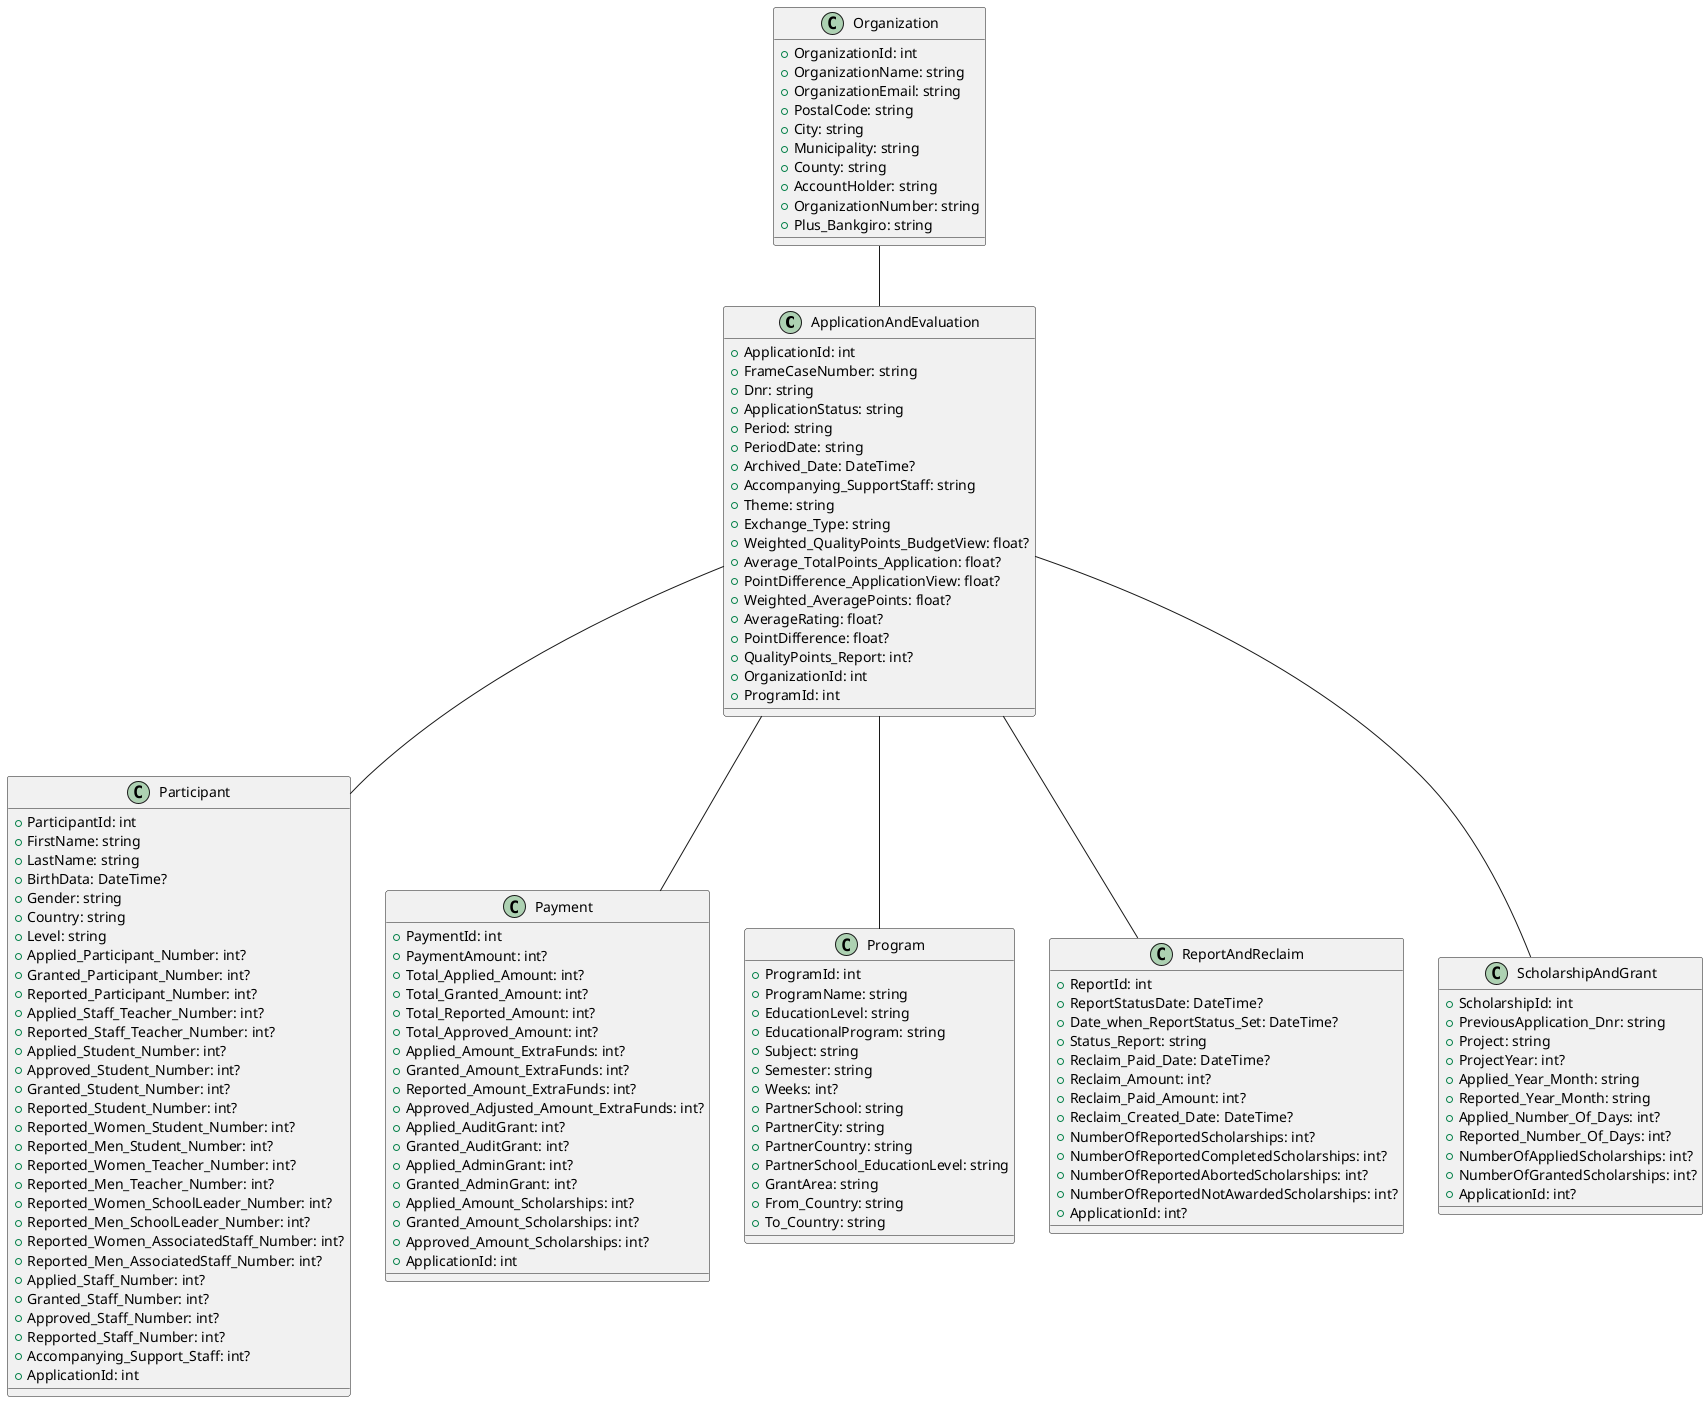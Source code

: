 @startuml
class ApplicationAndEvaluation {
    +ApplicationId: int
    +FrameCaseNumber: string
    +Dnr: string
    +ApplicationStatus: string
    +Period: string
    +PeriodDate: string
    +Archived_Date: DateTime?
    +Accompanying_SupportStaff: string
    +Theme: string
    +Exchange_Type: string
    +Weighted_QualityPoints_BudgetView: float?
    +Average_TotalPoints_Application: float?
    +PointDifference_ApplicationView: float?
    +Weighted_AveragePoints: float?
    +AverageRating: float?
    +PointDifference: float?
    +QualityPoints_Report: int?
    +OrganizationId: int
    +ProgramId: int
}

class Organization {
    +OrganizationId: int
    +OrganizationName: string
    +OrganizationEmail: string
    +PostalCode: string
    +City: string
    +Municipality: string
    +County: string
    +AccountHolder: string
    +OrganizationNumber: string
    +Plus_Bankgiro: string
}

class Participant {
    +ParticipantId: int
    +FirstName: string
    +LastName: string
    +BirthData: DateTime?
    +Gender: string
    +Country: string
    +Level: string
    +Applied_Participant_Number: int?
    +Granted_Participant_Number: int?
    +Reported_Participant_Number: int?
    +Applied_Staff_Teacher_Number: int?
    +Reported_Staff_Teacher_Number: int?
    +Applied_Student_Number: int?
    +Approved_Student_Number: int?
    +Granted_Student_Number: int?
    +Reported_Student_Number: int?
    +Reported_Women_Student_Number: int?
    +Reported_Men_Student_Number: int?
    +Reported_Women_Teacher_Number: int?
    +Reported_Men_Teacher_Number: int?
    +Reported_Women_SchoolLeader_Number: int?
    +Reported_Men_SchoolLeader_Number: int?
    +Reported_Women_AssociatedStaff_Number: int?
    +Reported_Men_AssociatedStaff_Number: int?
    +Applied_Staff_Number: int?
    +Granted_Staff_Number: int?
    +Approved_Staff_Number: int?
    +Repported_Staff_Number: int?
    +Accompanying_Support_Staff: int?
    +ApplicationId: int
}

class Payment {
    +PaymentId: int
    +PaymentAmount: int?
    +Total_Applied_Amount: int?
    +Total_Granted_Amount: int?
    +Total_Reported_Amount: int?
    +Total_Approved_Amount: int?
    +Applied_Amount_ExtraFunds: int?
    +Granted_Amount_ExtraFunds: int?
    +Reported_Amount_ExtraFunds: int?
    +Approved_Adjusted_Amount_ExtraFunds: int?
    +Applied_AuditGrant: int?
    +Granted_AuditGrant: int?
    +Applied_AdminGrant: int?
    +Granted_AdminGrant: int?
    +Applied_Amount_Scholarships: int?
    +Granted_Amount_Scholarships: int?
    +Approved_Amount_Scholarships: int?
    +ApplicationId: int
}

class Program {
    +ProgramId: int
    +ProgramName: string
    +EducationLevel: string
    +EducationalProgram: string
    +Subject: string
    +Semester: string
    +Weeks: int?
    +PartnerSchool: string
    +PartnerCity: string
    +PartnerCountry: string
    +PartnerSchool_EducationLevel: string
    +GrantArea: string
    +From_Country: string
    +To_Country: string
}

class ReportAndReclaim {
    +ReportId: int
    +ReportStatusDate: DateTime?
    +Date_when_ReportStatus_Set: DateTime?
    +Status_Report: string
    +Reclaim_Paid_Date: DateTime?
    +Reclaim_Amount: int?
    +Reclaim_Paid_Amount: int?
    +Reclaim_Created_Date: DateTime?
    +NumberOfReportedScholarships: int?
    +NumberOfReportedCompletedScholarships: int?
    +NumberOfReportedAbortedScholarships: int?
    +NumberOfReportedNotAwardedScholarships: int?
    +ApplicationId: int?
}

class ScholarshipAndGrant {
    +ScholarshipId: int
    +PreviousApplication_Dnr: string
    +Project: string
    +ProjectYear: int?
    +Applied_Year_Month: string
    +Reported_Year_Month: string
    +Applied_Number_Of_Days: int?
    +Reported_Number_Of_Days: int?
    +NumberOfAppliedScholarships: int?
    +NumberOfGrantedScholarships: int?
    +ApplicationId: int?
}

ApplicationAndEvaluation -- Participant
ApplicationAndEvaluation -- Payment
ApplicationAndEvaluation -- Program
Organization -- ApplicationAndEvaluation
ApplicationAndEvaluation -- ReportAndReclaim
ApplicationAndEvaluation -- ScholarshipAndGrant
@enduml